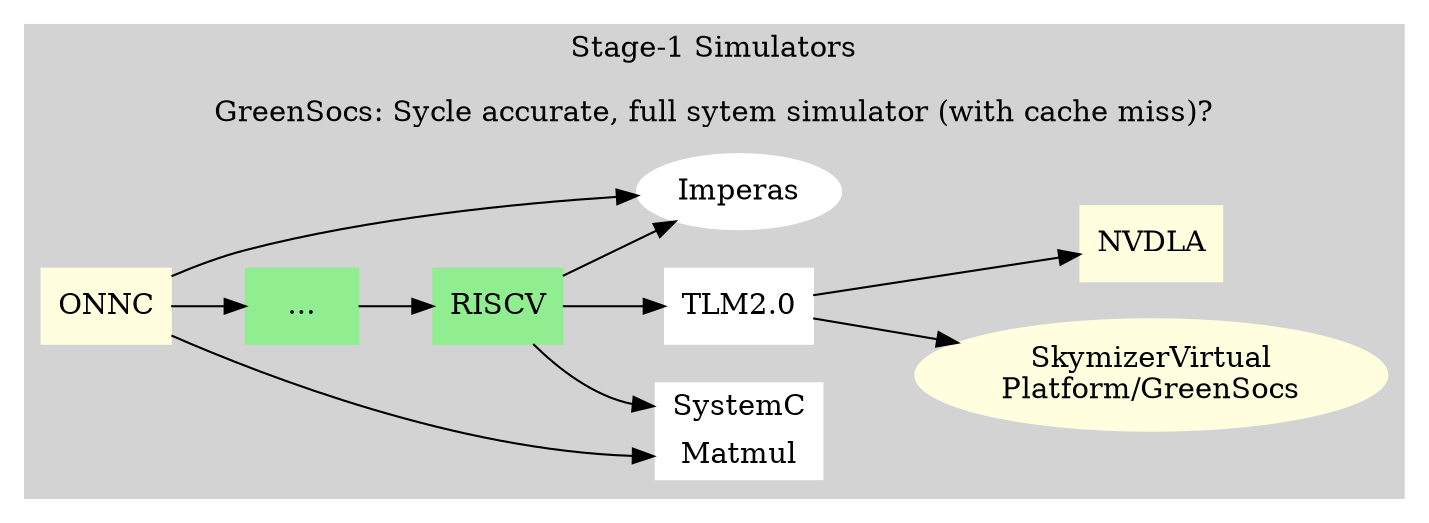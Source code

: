// dot -Tpng simu.gv -o simu.png

// ref. TLM, https://www.accellera.org/community/systemc/about-systemc-tlm
// ref. http://nvdla.org/

digraph G {
  rankdir=LR;

  subgraph cluster_1 {
    style=filled;
    color=lightgrey;
    label = "Stage-1 Simulators\n\nGreenSocs: Sycle accurate, full sytem simulator (with cache miss)?\n";

    node [shape=record,style=filled,color=white]; 
      SystemC [
        label = "<f0> SystemC | <f1> Matmul"
        shape = "record"
      ];
    TLM [label="TLM2.0"];
    node [shape=box,style=filled,color=lightgreen]; 
      Skip [label="..."]; RISCV; 
    node [shape="",style=filled,color=lightyellow]; 
      GreenSocs [label="SkymizerVirtual\nPlatform/GreenSocs"];
    node [shape=box,style=filled,color=lightyellow]; 
      ONNC; NVDLA;

    node [shape="",style=filled,color=white]; 

    ONNC -> Skip;
    ONNC -> SystemC:f1;
    ONNC -> Imperas;
    Skip -> RISCV;
    RISCV -> SystemC:f0;
    RISCV -> Imperas;
    RISCV -> TLM;
    TLM -> GreenSocs;
    TLM -> NVDLA;
  }
}

